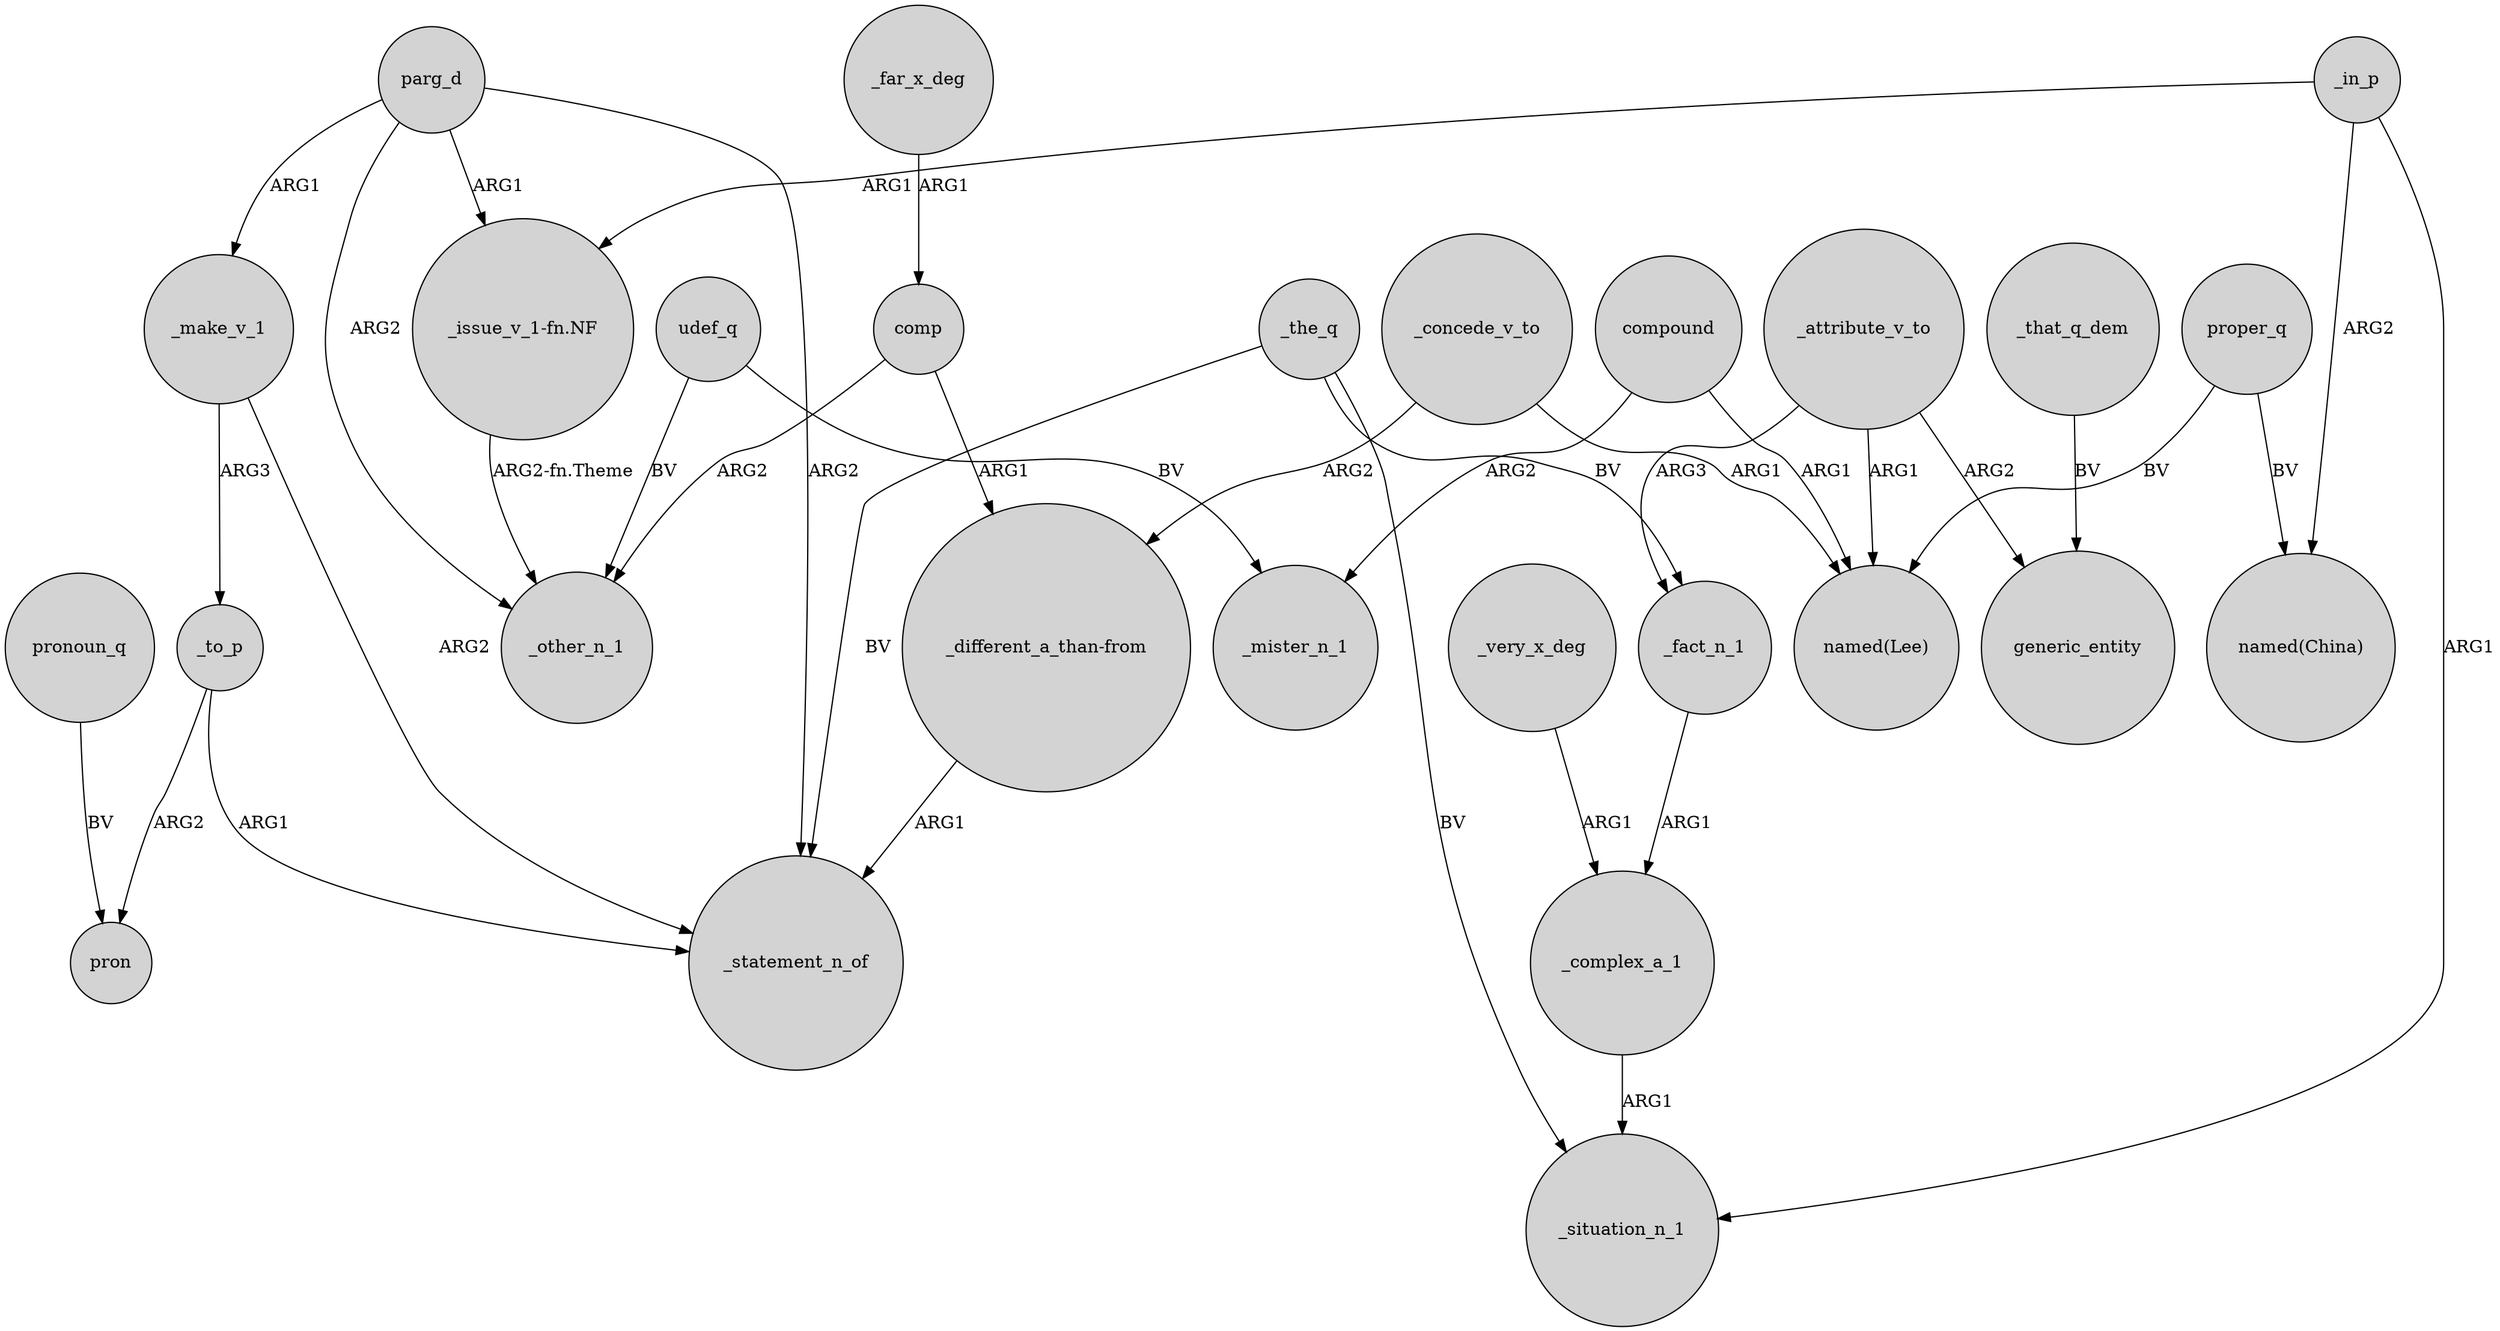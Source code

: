 digraph {
	node [shape=circle style=filled]
	parg_d -> _other_n_1 [label=ARG2]
	_very_x_deg -> _complex_a_1 [label=ARG1]
	comp -> _other_n_1 [label=ARG2]
	"_issue_v_1-fn.NF" -> _other_n_1 [label="ARG2-fn.Theme"]
	proper_q -> "named(Lee)" [label=BV]
	_that_q_dem -> generic_entity [label=BV]
	_make_v_1 -> _statement_n_of [label=ARG2]
	compound -> _mister_n_1 [label=ARG2]
	udef_q -> _mister_n_1 [label=BV]
	_the_q -> _situation_n_1 [label=BV]
	_fact_n_1 -> _complex_a_1 [label=ARG1]
	_in_p -> _situation_n_1 [label=ARG1]
	_the_q -> _statement_n_of [label=BV]
	udef_q -> _other_n_1 [label=BV]
	_attribute_v_to -> generic_entity [label=ARG2]
	pronoun_q -> pron [label=BV]
	parg_d -> "_issue_v_1-fn.NF" [label=ARG1]
	_attribute_v_to -> _fact_n_1 [label=ARG3]
	_to_p -> _statement_n_of [label=ARG1]
	_in_p -> "_issue_v_1-fn.NF" [label=ARG1]
	comp -> "_different_a_than-from" [label=ARG1]
	_the_q -> _fact_n_1 [label=BV]
	_attribute_v_to -> "named(Lee)" [label=ARG1]
	proper_q -> "named(China)" [label=BV]
	"_different_a_than-from" -> _statement_n_of [label=ARG1]
	_far_x_deg -> comp [label=ARG1]
	_complex_a_1 -> _situation_n_1 [label=ARG1]
	parg_d -> _make_v_1 [label=ARG1]
	parg_d -> _statement_n_of [label=ARG2]
	_make_v_1 -> _to_p [label=ARG3]
	_in_p -> "named(China)" [label=ARG2]
	_concede_v_to -> "_different_a_than-from" [label=ARG2]
	_concede_v_to -> "named(Lee)" [label=ARG1]
	_to_p -> pron [label=ARG2]
	compound -> "named(Lee)" [label=ARG1]
}
